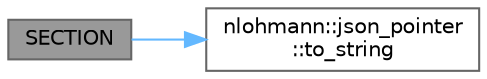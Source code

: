 digraph "SECTION"
{
 // LATEX_PDF_SIZE
  bgcolor="transparent";
  edge [fontname=Helvetica,fontsize=10,labelfontname=Helvetica,labelfontsize=10];
  node [fontname=Helvetica,fontsize=10,shape=box,height=0.2,width=0.4];
  rankdir="LR";
  Node1 [id="Node000001",label="SECTION",height=0.2,width=0.4,color="gray40", fillcolor="grey60", style="filled", fontcolor="black",tooltip=" "];
  Node1 -> Node2 [id="edge1_Node000001_Node000002",color="steelblue1",style="solid",tooltip=" "];
  Node2 [id="Node000002",label="nlohmann::json_pointer\l::to_string",height=0.2,width=0.4,color="grey40", fillcolor="white", style="filled",URL="$classnlohmann_1_1json__pointer.html#a3d4b15d32d096e3776c5d2c773b524f5",tooltip="return a string representation of the JSON pointer"];
}
